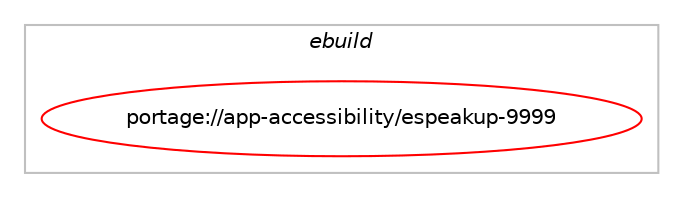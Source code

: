 digraph prolog {

# *************
# Graph options
# *************

newrank=true;
concentrate=true;
compound=true;
graph [rankdir=LR,fontname=Helvetica,fontsize=10,ranksep=1.5];#, ranksep=2.5, nodesep=0.2];
edge  [arrowhead=vee];
node  [fontname=Helvetica,fontsize=10];

# **********
# The ebuild
# **********

subgraph cluster_leftcol {
color=gray;
rank=same;
label=<<i>ebuild</i>>;
id [label="portage://app-accessibility/espeakup-9999", color=red, width=4, href="../app-accessibility/espeakup-9999.svg"];
}

# ****************
# The dependencies
# ****************

subgraph cluster_midcol {
color=gray;
label=<<i>dependencies</i>>;
subgraph cluster_compile {
fillcolor="#eeeeee";
style=filled;
label=<<i>compile</i>>;
# *** BEGIN UNKNOWN DEPENDENCY TYPE (TODO) ***
# id -> package_dependency(portage://app-accessibility/espeakup-9999,install,no,app-accessibility,espeak-ng,none,[,,],[],[use(enable(sound),none)])
# *** END UNKNOWN DEPENDENCY TYPE (TODO) ***

# *** BEGIN UNKNOWN DEPENDENCY TYPE (TODO) ***
# id -> package_dependency(portage://app-accessibility/espeakup-9999,install,no,media-libs,alsa-lib,none,[,,],[],[])
# *** END UNKNOWN DEPENDENCY TYPE (TODO) ***

}
subgraph cluster_compileandrun {
fillcolor="#eeeeee";
style=filled;
label=<<i>compile and run</i>>;
}
subgraph cluster_run {
fillcolor="#eeeeee";
style=filled;
label=<<i>run</i>>;
# *** BEGIN UNKNOWN DEPENDENCY TYPE (TODO) ***
# id -> package_dependency(portage://app-accessibility/espeakup-9999,run,no,app-accessibility,espeak-ng,none,[,,],[],[use(enable(sound),none)])
# *** END UNKNOWN DEPENDENCY TYPE (TODO) ***

# *** BEGIN UNKNOWN DEPENDENCY TYPE (TODO) ***
# id -> package_dependency(portage://app-accessibility/espeakup-9999,run,no,media-libs,alsa-lib,none,[,,],[],[])
# *** END UNKNOWN DEPENDENCY TYPE (TODO) ***

}
}

# **************
# The candidates
# **************

subgraph cluster_choices {
rank=same;
color=gray;
label=<<i>candidates</i>>;

}

}
